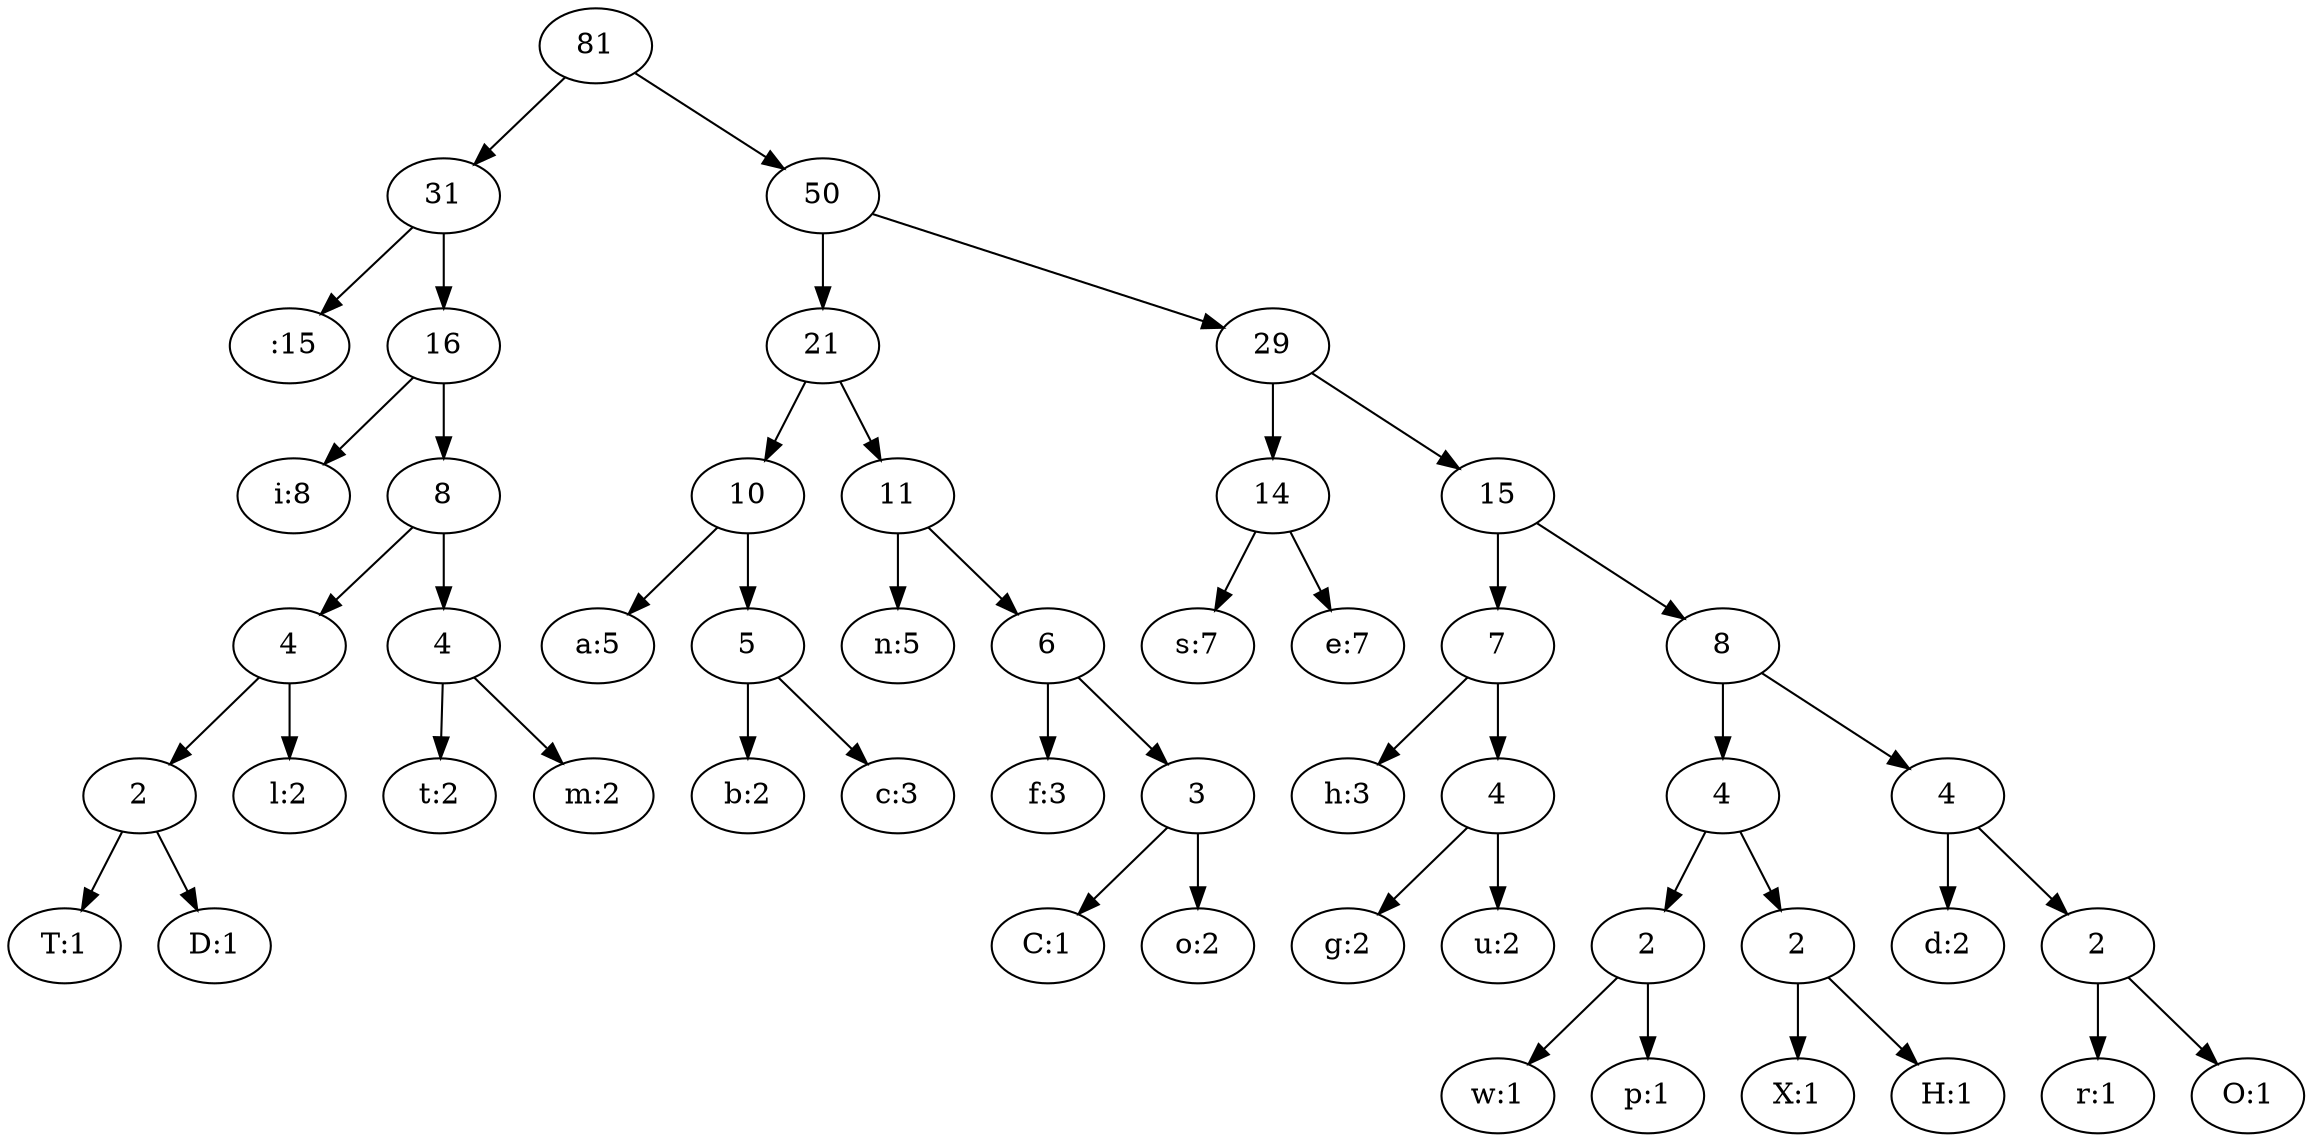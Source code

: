 digraph G {
  2550419896176 [label="81"];
  2550419895984 [label="31"];
  2550419896176 -> 2550419895984;
  2550376455712 [label=" :15"];
  2550419895984 -> 2550376455712;
  2550419895696 [label="16"];
  2550419895984 -> 2550419895696;
  2550419323648 [label="i:8"];
  2550419895696 -> 2550419323648;
  2550419895120 [label="8"];
  2550419895696 -> 2550419895120;
  2550419894352 [label="4"];
  2550419895120 -> 2550419894352;
  2550419893872 [label="2"];
  2550419894352 -> 2550419893872;
  2550417437088 [label="T:1"];
  2550419893872 -> 2550417437088;
  2550419891616 [label="D:1"];
  2550419893872 -> 2550419891616;
  2550419892480 [label="l:2"];
  2550419894352 -> 2550419892480;
  2550419894448 [label="4"];
  2550419895120 -> 2550419894448;
  2550419892384 [label="t:2"];
  2550419894448 -> 2550419892384;
  2550419888784 [label="m:2"];
  2550419894448 -> 2550419888784;
  2550419896080 [label="50"];
  2550419896176 -> 2550419896080;
  2550419895792 [label="21"];
  2550419896080 -> 2550419895792;
  2550419895312 [label="10"];
  2550419895792 -> 2550419895312;
  2550419891472 [label="a:5"];
  2550419895312 -> 2550419891472;
  2550419894832 [label="5"];
  2550419895312 -> 2550419894832;
  2550419892528 [label="b:2"];
  2550419894832 -> 2550419892528;
  2550419892144 [label="c:3"];
  2550419894832 -> 2550419892144;
  2550419895360 [label="11"];
  2550419895792 -> 2550419895360;
  2550419892336 [label="n:5"];
  2550419895360 -> 2550419892336;
  2550419894928 [label="6"];
  2550419895360 -> 2550419894928;
  2550419890944 [label="f:3"];
  2550419894928 -> 2550419890944;
  2550419894256 [label="3"];
  2550419894928 -> 2550419894256;
  2550419892912 [label="C:1"];
  2550419894256 -> 2550419892912;
  2550419890848 [label="o:2"];
  2550419894256 -> 2550419890848;
  2550419895888 [label="29"];
  2550419896080 -> 2550419895888;
  2550419895456 [label="14"];
  2550419895888 -> 2550419895456;
  2550418961520 [label="s:7"];
  2550419895456 -> 2550418961520;
  2550419891952 [label="e:7"];
  2550419895456 -> 2550419891952;
  2550419895600 [label="15"];
  2550419895888 -> 2550419895600;
  2550419895024 [label="7"];
  2550419895600 -> 2550419895024;
  2550417541264 [label="h:3"];
  2550419895024 -> 2550417541264;
  2550419894736 [label="4"];
  2550419895024 -> 2550419894736;
  2550419892624 [label="g:2"];
  2550419894736 -> 2550419892624;
  2550419892432 [label="u:2"];
  2550419894736 -> 2550419892432;
  2550419895216 [label="8"];
  2550419895600 -> 2550419895216;
  2550419894544 [label="4"];
  2550419895216 -> 2550419894544;
  2550419893920 [label="2"];
  2550419894544 -> 2550419893920;
  2550419892048 [label="w:1"];
  2550419893920 -> 2550419892048;
  2550419891136 [label="p:1"];
  2550419893920 -> 2550419891136;
  2550419894160 [label="2"];
  2550419894544 -> 2550419894160;
  2550419891664 [label="X:1"];
  2550419894160 -> 2550419891664;
  2550419892816 [label="H:1"];
  2550419894160 -> 2550419892816;
  2550419894640 [label="4"];
  2550419895216 -> 2550419894640;
  2550419892672 [label="d:2"];
  2550419894640 -> 2550419892672;
  2550419894016 [label="2"];
  2550419894640 -> 2550419894016;
  2550419893776 [label="r:1"];
  2550419894016 -> 2550419893776;
  2550419891856 [label="O:1"];
  2550419894016 -> 2550419891856;
}
